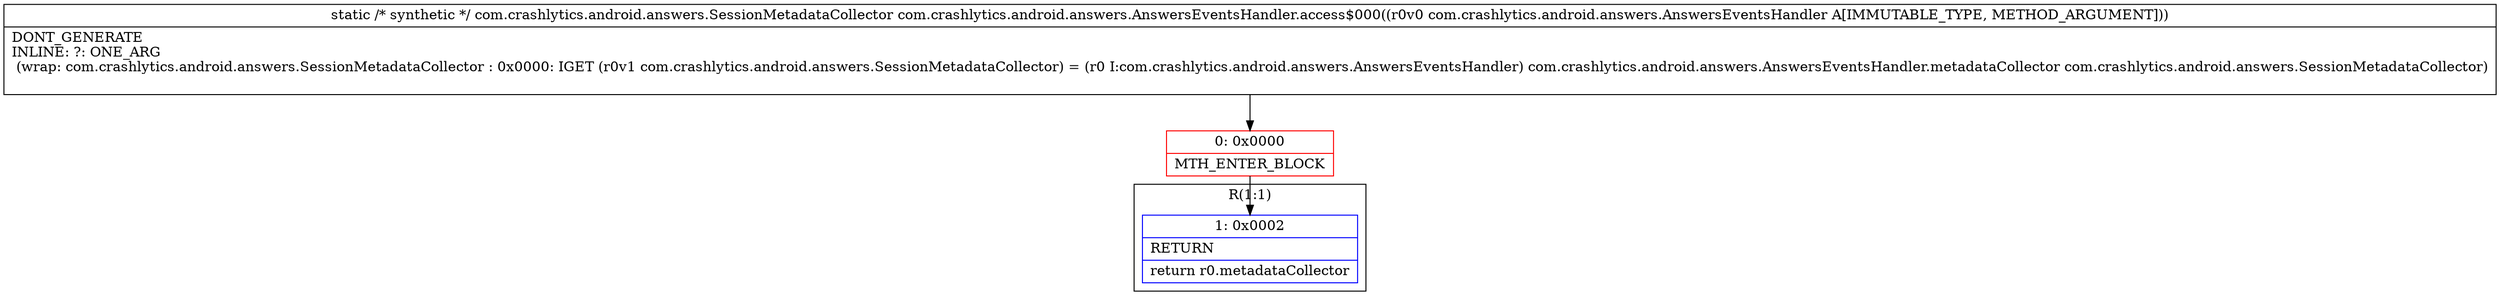 digraph "CFG forcom.crashlytics.android.answers.AnswersEventsHandler.access$000(Lcom\/crashlytics\/android\/answers\/AnswersEventsHandler;)Lcom\/crashlytics\/android\/answers\/SessionMetadataCollector;" {
subgraph cluster_Region_1859135015 {
label = "R(1:1)";
node [shape=record,color=blue];
Node_1 [shape=record,label="{1\:\ 0x0002|RETURN\l|return r0.metadataCollector\l}"];
}
Node_0 [shape=record,color=red,label="{0\:\ 0x0000|MTH_ENTER_BLOCK\l}"];
MethodNode[shape=record,label="{static \/* synthetic *\/ com.crashlytics.android.answers.SessionMetadataCollector com.crashlytics.android.answers.AnswersEventsHandler.access$000((r0v0 com.crashlytics.android.answers.AnswersEventsHandler A[IMMUTABLE_TYPE, METHOD_ARGUMENT]))  | DONT_GENERATE\lINLINE: ?: ONE_ARG  \l  (wrap: com.crashlytics.android.answers.SessionMetadataCollector : 0x0000: IGET  (r0v1 com.crashlytics.android.answers.SessionMetadataCollector) = (r0 I:com.crashlytics.android.answers.AnswersEventsHandler) com.crashlytics.android.answers.AnswersEventsHandler.metadataCollector com.crashlytics.android.answers.SessionMetadataCollector)\l\l}"];
MethodNode -> Node_0;
Node_0 -> Node_1;
}

